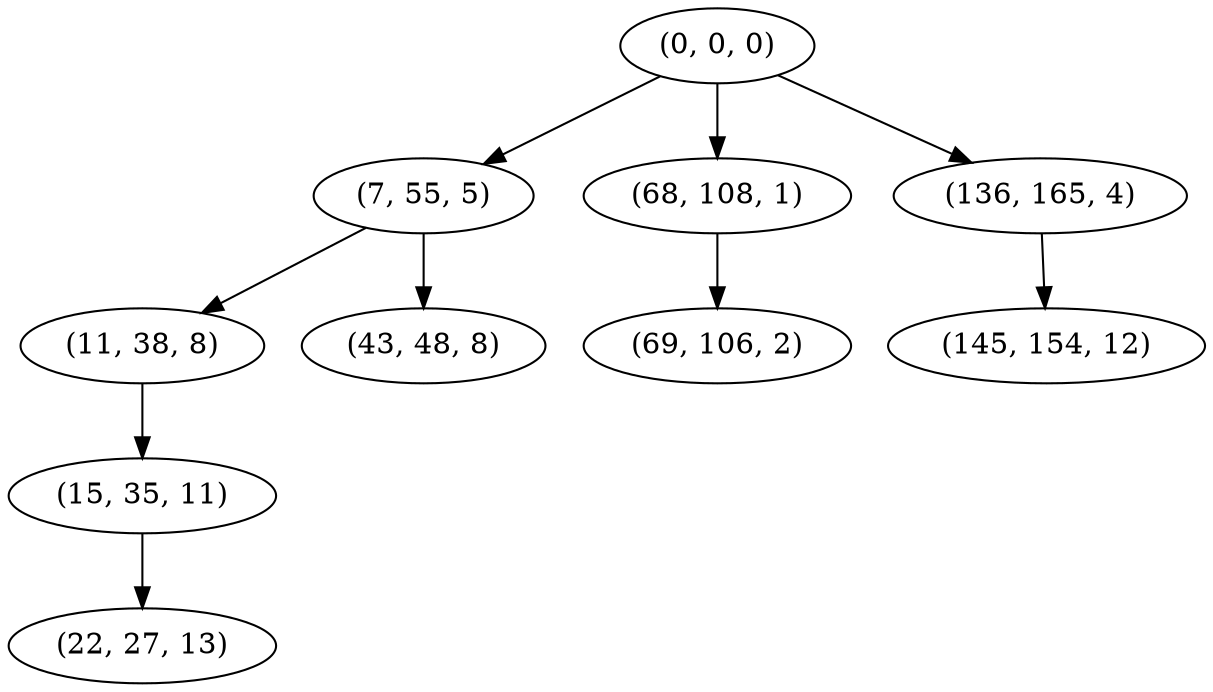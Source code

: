 digraph tree {
    "(0, 0, 0)";
    "(7, 55, 5)";
    "(11, 38, 8)";
    "(15, 35, 11)";
    "(22, 27, 13)";
    "(43, 48, 8)";
    "(68, 108, 1)";
    "(69, 106, 2)";
    "(136, 165, 4)";
    "(145, 154, 12)";
    "(0, 0, 0)" -> "(7, 55, 5)";
    "(0, 0, 0)" -> "(68, 108, 1)";
    "(0, 0, 0)" -> "(136, 165, 4)";
    "(7, 55, 5)" -> "(11, 38, 8)";
    "(7, 55, 5)" -> "(43, 48, 8)";
    "(11, 38, 8)" -> "(15, 35, 11)";
    "(15, 35, 11)" -> "(22, 27, 13)";
    "(68, 108, 1)" -> "(69, 106, 2)";
    "(136, 165, 4)" -> "(145, 154, 12)";
}
